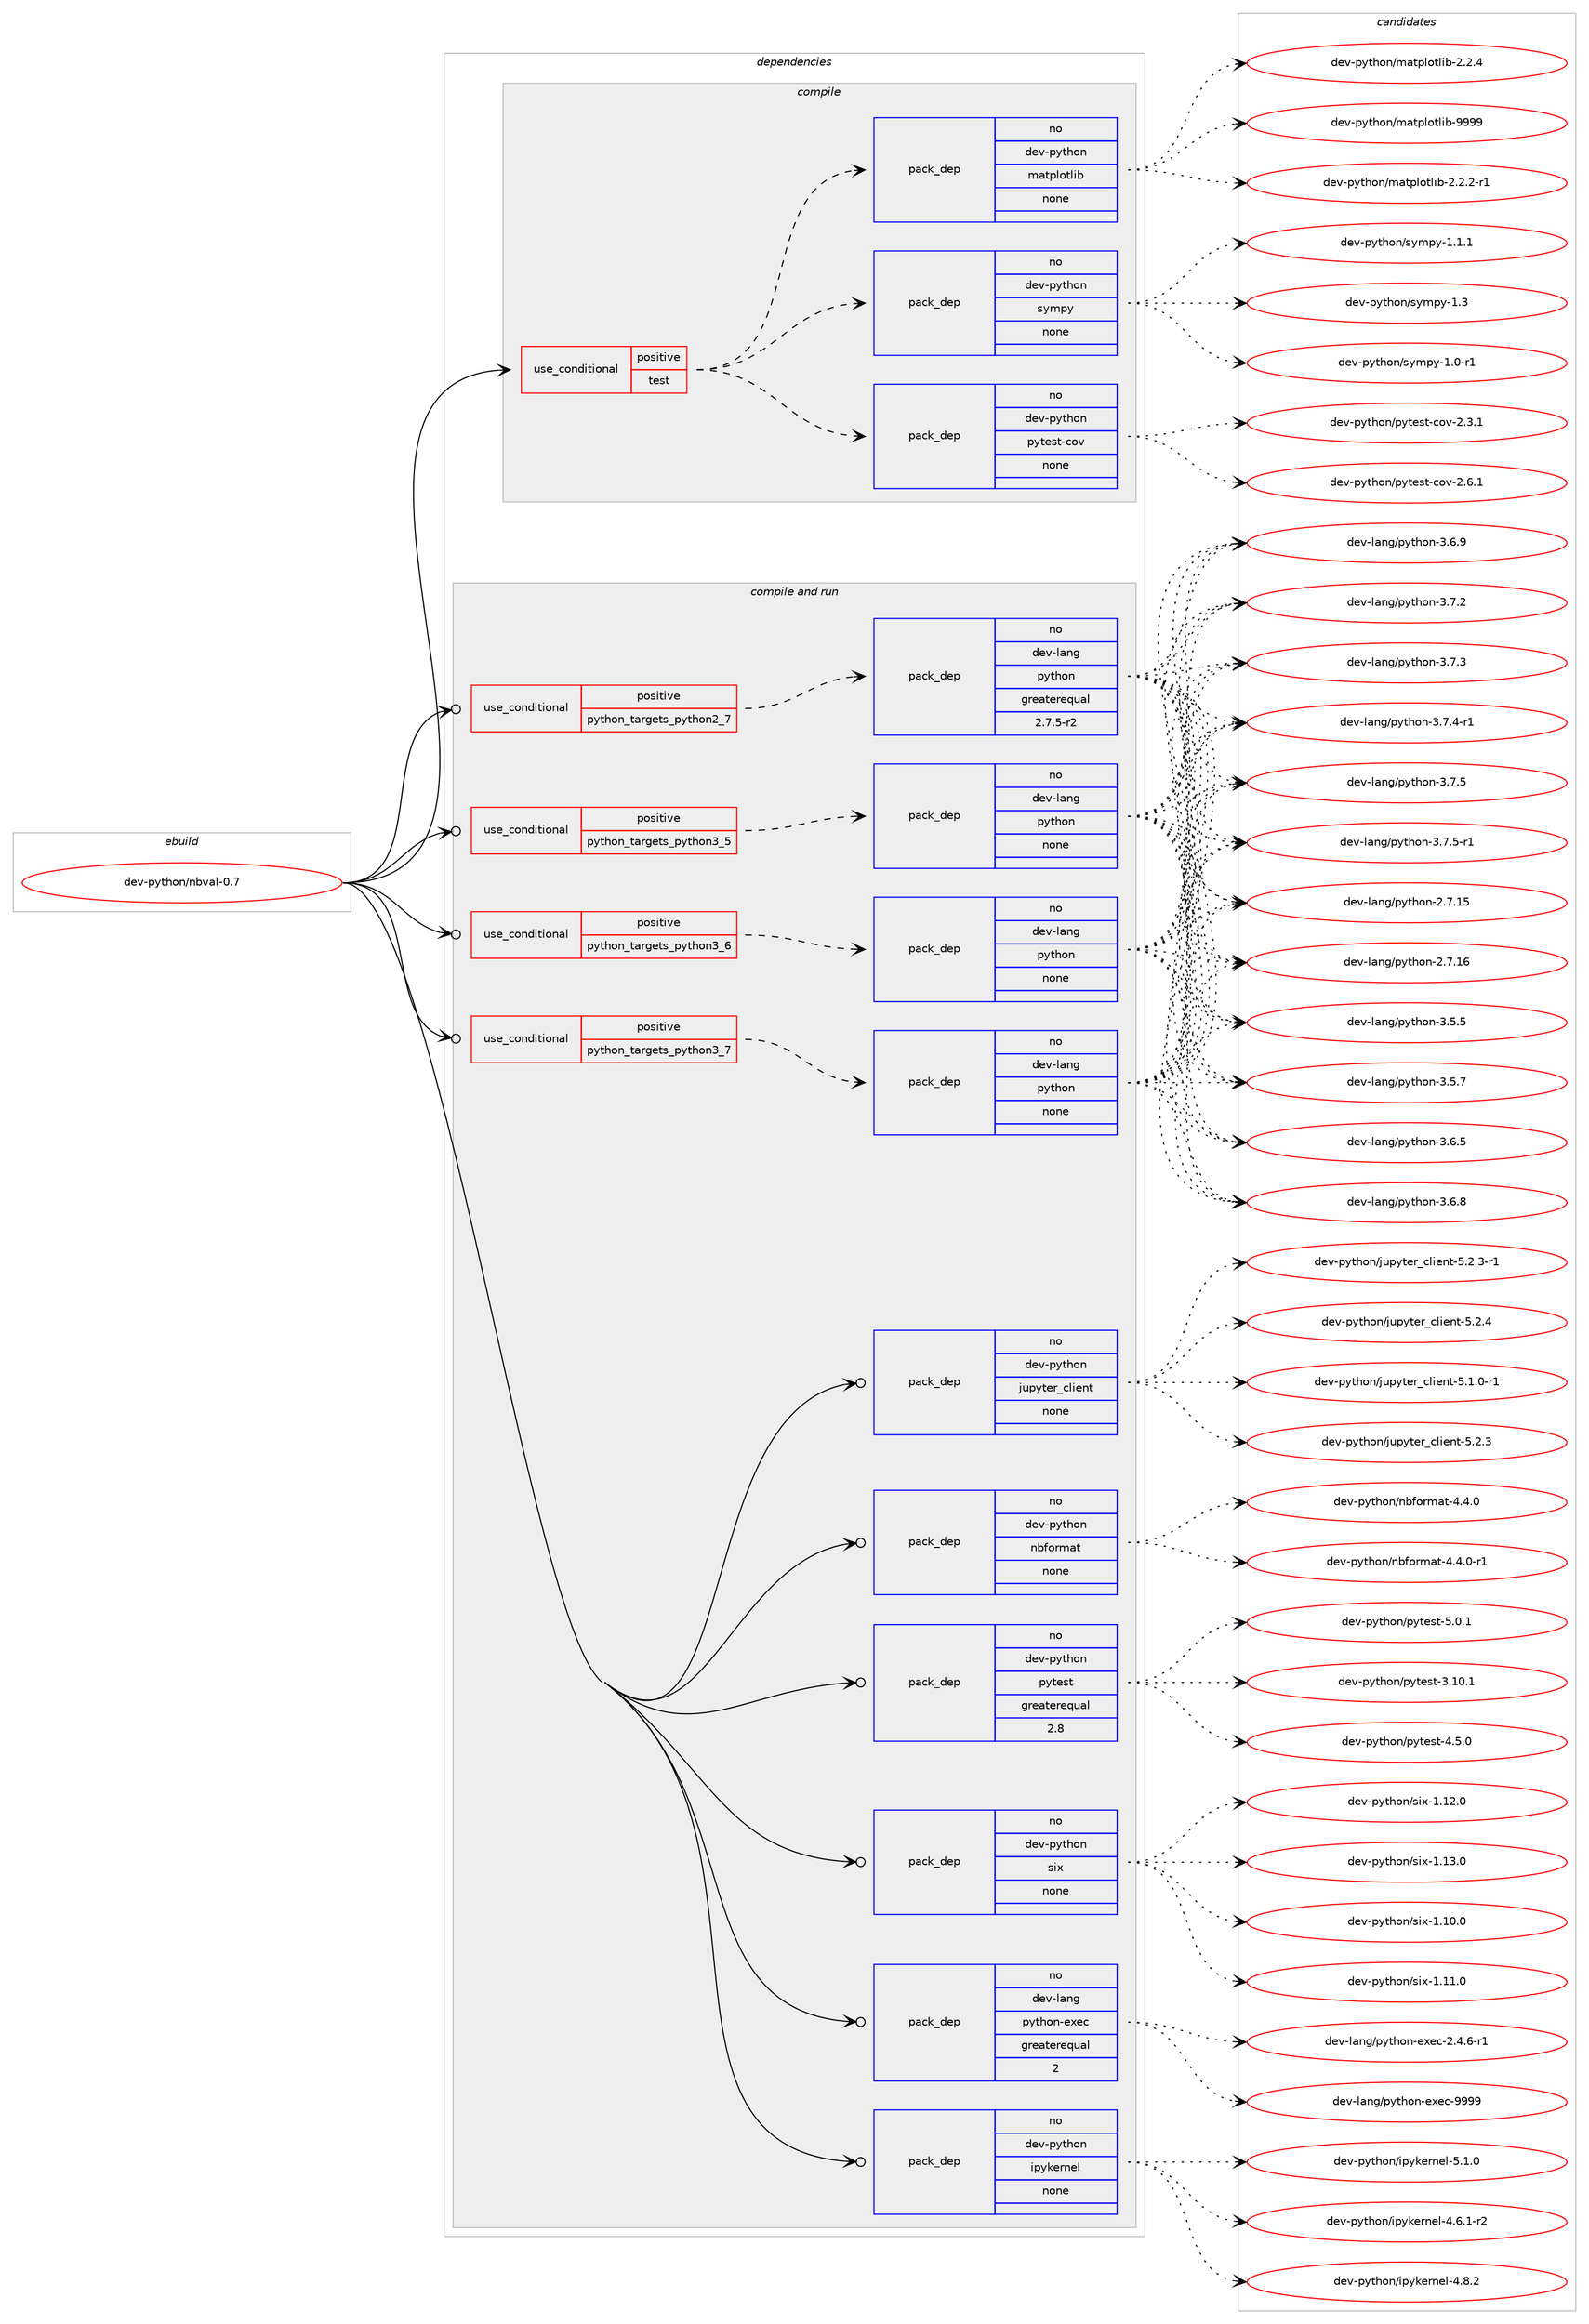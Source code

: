 digraph prolog {

# *************
# Graph options
# *************

newrank=true;
concentrate=true;
compound=true;
graph [rankdir=LR,fontname=Helvetica,fontsize=10,ranksep=1.5];#, ranksep=2.5, nodesep=0.2];
edge  [arrowhead=vee];
node  [fontname=Helvetica,fontsize=10];

# **********
# The ebuild
# **********

subgraph cluster_leftcol {
color=gray;
rank=same;
label=<<i>ebuild</i>>;
id [label="dev-python/nbval-0.7", color=red, width=4, href="../dev-python/nbval-0.7.svg"];
}

# ****************
# The dependencies
# ****************

subgraph cluster_midcol {
color=gray;
label=<<i>dependencies</i>>;
subgraph cluster_compile {
fillcolor="#eeeeee";
style=filled;
label=<<i>compile</i>>;
subgraph cond142975 {
dependency616109 [label=<<TABLE BORDER="0" CELLBORDER="1" CELLSPACING="0" CELLPADDING="4"><TR><TD ROWSPAN="3" CELLPADDING="10">use_conditional</TD></TR><TR><TD>positive</TD></TR><TR><TD>test</TD></TR></TABLE>>, shape=none, color=red];
subgraph pack461329 {
dependency616110 [label=<<TABLE BORDER="0" CELLBORDER="1" CELLSPACING="0" CELLPADDING="4" WIDTH="220"><TR><TD ROWSPAN="6" CELLPADDING="30">pack_dep</TD></TR><TR><TD WIDTH="110">no</TD></TR><TR><TD>dev-python</TD></TR><TR><TD>sympy</TD></TR><TR><TD>none</TD></TR><TR><TD></TD></TR></TABLE>>, shape=none, color=blue];
}
dependency616109:e -> dependency616110:w [weight=20,style="dashed",arrowhead="vee"];
subgraph pack461330 {
dependency616111 [label=<<TABLE BORDER="0" CELLBORDER="1" CELLSPACING="0" CELLPADDING="4" WIDTH="220"><TR><TD ROWSPAN="6" CELLPADDING="30">pack_dep</TD></TR><TR><TD WIDTH="110">no</TD></TR><TR><TD>dev-python</TD></TR><TR><TD>matplotlib</TD></TR><TR><TD>none</TD></TR><TR><TD></TD></TR></TABLE>>, shape=none, color=blue];
}
dependency616109:e -> dependency616111:w [weight=20,style="dashed",arrowhead="vee"];
subgraph pack461331 {
dependency616112 [label=<<TABLE BORDER="0" CELLBORDER="1" CELLSPACING="0" CELLPADDING="4" WIDTH="220"><TR><TD ROWSPAN="6" CELLPADDING="30">pack_dep</TD></TR><TR><TD WIDTH="110">no</TD></TR><TR><TD>dev-python</TD></TR><TR><TD>pytest-cov</TD></TR><TR><TD>none</TD></TR><TR><TD></TD></TR></TABLE>>, shape=none, color=blue];
}
dependency616109:e -> dependency616112:w [weight=20,style="dashed",arrowhead="vee"];
}
id:e -> dependency616109:w [weight=20,style="solid",arrowhead="vee"];
}
subgraph cluster_compileandrun {
fillcolor="#eeeeee";
style=filled;
label=<<i>compile and run</i>>;
subgraph cond142976 {
dependency616113 [label=<<TABLE BORDER="0" CELLBORDER="1" CELLSPACING="0" CELLPADDING="4"><TR><TD ROWSPAN="3" CELLPADDING="10">use_conditional</TD></TR><TR><TD>positive</TD></TR><TR><TD>python_targets_python2_7</TD></TR></TABLE>>, shape=none, color=red];
subgraph pack461332 {
dependency616114 [label=<<TABLE BORDER="0" CELLBORDER="1" CELLSPACING="0" CELLPADDING="4" WIDTH="220"><TR><TD ROWSPAN="6" CELLPADDING="30">pack_dep</TD></TR><TR><TD WIDTH="110">no</TD></TR><TR><TD>dev-lang</TD></TR><TR><TD>python</TD></TR><TR><TD>greaterequal</TD></TR><TR><TD>2.7.5-r2</TD></TR></TABLE>>, shape=none, color=blue];
}
dependency616113:e -> dependency616114:w [weight=20,style="dashed",arrowhead="vee"];
}
id:e -> dependency616113:w [weight=20,style="solid",arrowhead="odotvee"];
subgraph cond142977 {
dependency616115 [label=<<TABLE BORDER="0" CELLBORDER="1" CELLSPACING="0" CELLPADDING="4"><TR><TD ROWSPAN="3" CELLPADDING="10">use_conditional</TD></TR><TR><TD>positive</TD></TR><TR><TD>python_targets_python3_5</TD></TR></TABLE>>, shape=none, color=red];
subgraph pack461333 {
dependency616116 [label=<<TABLE BORDER="0" CELLBORDER="1" CELLSPACING="0" CELLPADDING="4" WIDTH="220"><TR><TD ROWSPAN="6" CELLPADDING="30">pack_dep</TD></TR><TR><TD WIDTH="110">no</TD></TR><TR><TD>dev-lang</TD></TR><TR><TD>python</TD></TR><TR><TD>none</TD></TR><TR><TD></TD></TR></TABLE>>, shape=none, color=blue];
}
dependency616115:e -> dependency616116:w [weight=20,style="dashed",arrowhead="vee"];
}
id:e -> dependency616115:w [weight=20,style="solid",arrowhead="odotvee"];
subgraph cond142978 {
dependency616117 [label=<<TABLE BORDER="0" CELLBORDER="1" CELLSPACING="0" CELLPADDING="4"><TR><TD ROWSPAN="3" CELLPADDING="10">use_conditional</TD></TR><TR><TD>positive</TD></TR><TR><TD>python_targets_python3_6</TD></TR></TABLE>>, shape=none, color=red];
subgraph pack461334 {
dependency616118 [label=<<TABLE BORDER="0" CELLBORDER="1" CELLSPACING="0" CELLPADDING="4" WIDTH="220"><TR><TD ROWSPAN="6" CELLPADDING="30">pack_dep</TD></TR><TR><TD WIDTH="110">no</TD></TR><TR><TD>dev-lang</TD></TR><TR><TD>python</TD></TR><TR><TD>none</TD></TR><TR><TD></TD></TR></TABLE>>, shape=none, color=blue];
}
dependency616117:e -> dependency616118:w [weight=20,style="dashed",arrowhead="vee"];
}
id:e -> dependency616117:w [weight=20,style="solid",arrowhead="odotvee"];
subgraph cond142979 {
dependency616119 [label=<<TABLE BORDER="0" CELLBORDER="1" CELLSPACING="0" CELLPADDING="4"><TR><TD ROWSPAN="3" CELLPADDING="10">use_conditional</TD></TR><TR><TD>positive</TD></TR><TR><TD>python_targets_python3_7</TD></TR></TABLE>>, shape=none, color=red];
subgraph pack461335 {
dependency616120 [label=<<TABLE BORDER="0" CELLBORDER="1" CELLSPACING="0" CELLPADDING="4" WIDTH="220"><TR><TD ROWSPAN="6" CELLPADDING="30">pack_dep</TD></TR><TR><TD WIDTH="110">no</TD></TR><TR><TD>dev-lang</TD></TR><TR><TD>python</TD></TR><TR><TD>none</TD></TR><TR><TD></TD></TR></TABLE>>, shape=none, color=blue];
}
dependency616119:e -> dependency616120:w [weight=20,style="dashed",arrowhead="vee"];
}
id:e -> dependency616119:w [weight=20,style="solid",arrowhead="odotvee"];
subgraph pack461336 {
dependency616121 [label=<<TABLE BORDER="0" CELLBORDER="1" CELLSPACING="0" CELLPADDING="4" WIDTH="220"><TR><TD ROWSPAN="6" CELLPADDING="30">pack_dep</TD></TR><TR><TD WIDTH="110">no</TD></TR><TR><TD>dev-lang</TD></TR><TR><TD>python-exec</TD></TR><TR><TD>greaterequal</TD></TR><TR><TD>2</TD></TR></TABLE>>, shape=none, color=blue];
}
id:e -> dependency616121:w [weight=20,style="solid",arrowhead="odotvee"];
subgraph pack461337 {
dependency616122 [label=<<TABLE BORDER="0" CELLBORDER="1" CELLSPACING="0" CELLPADDING="4" WIDTH="220"><TR><TD ROWSPAN="6" CELLPADDING="30">pack_dep</TD></TR><TR><TD WIDTH="110">no</TD></TR><TR><TD>dev-python</TD></TR><TR><TD>ipykernel</TD></TR><TR><TD>none</TD></TR><TR><TD></TD></TR></TABLE>>, shape=none, color=blue];
}
id:e -> dependency616122:w [weight=20,style="solid",arrowhead="odotvee"];
subgraph pack461338 {
dependency616123 [label=<<TABLE BORDER="0" CELLBORDER="1" CELLSPACING="0" CELLPADDING="4" WIDTH="220"><TR><TD ROWSPAN="6" CELLPADDING="30">pack_dep</TD></TR><TR><TD WIDTH="110">no</TD></TR><TR><TD>dev-python</TD></TR><TR><TD>jupyter_client</TD></TR><TR><TD>none</TD></TR><TR><TD></TD></TR></TABLE>>, shape=none, color=blue];
}
id:e -> dependency616123:w [weight=20,style="solid",arrowhead="odotvee"];
subgraph pack461339 {
dependency616124 [label=<<TABLE BORDER="0" CELLBORDER="1" CELLSPACING="0" CELLPADDING="4" WIDTH="220"><TR><TD ROWSPAN="6" CELLPADDING="30">pack_dep</TD></TR><TR><TD WIDTH="110">no</TD></TR><TR><TD>dev-python</TD></TR><TR><TD>nbformat</TD></TR><TR><TD>none</TD></TR><TR><TD></TD></TR></TABLE>>, shape=none, color=blue];
}
id:e -> dependency616124:w [weight=20,style="solid",arrowhead="odotvee"];
subgraph pack461340 {
dependency616125 [label=<<TABLE BORDER="0" CELLBORDER="1" CELLSPACING="0" CELLPADDING="4" WIDTH="220"><TR><TD ROWSPAN="6" CELLPADDING="30">pack_dep</TD></TR><TR><TD WIDTH="110">no</TD></TR><TR><TD>dev-python</TD></TR><TR><TD>pytest</TD></TR><TR><TD>greaterequal</TD></TR><TR><TD>2.8</TD></TR></TABLE>>, shape=none, color=blue];
}
id:e -> dependency616125:w [weight=20,style="solid",arrowhead="odotvee"];
subgraph pack461341 {
dependency616126 [label=<<TABLE BORDER="0" CELLBORDER="1" CELLSPACING="0" CELLPADDING="4" WIDTH="220"><TR><TD ROWSPAN="6" CELLPADDING="30">pack_dep</TD></TR><TR><TD WIDTH="110">no</TD></TR><TR><TD>dev-python</TD></TR><TR><TD>six</TD></TR><TR><TD>none</TD></TR><TR><TD></TD></TR></TABLE>>, shape=none, color=blue];
}
id:e -> dependency616126:w [weight=20,style="solid",arrowhead="odotvee"];
}
subgraph cluster_run {
fillcolor="#eeeeee";
style=filled;
label=<<i>run</i>>;
}
}

# **************
# The candidates
# **************

subgraph cluster_choices {
rank=same;
color=gray;
label=<<i>candidates</i>>;

subgraph choice461329 {
color=black;
nodesep=1;
choice1001011184511212111610411111047115121109112121454946484511449 [label="dev-python/sympy-1.0-r1", color=red, width=4,href="../dev-python/sympy-1.0-r1.svg"];
choice1001011184511212111610411111047115121109112121454946494649 [label="dev-python/sympy-1.1.1", color=red, width=4,href="../dev-python/sympy-1.1.1.svg"];
choice100101118451121211161041111104711512110911212145494651 [label="dev-python/sympy-1.3", color=red, width=4,href="../dev-python/sympy-1.3.svg"];
dependency616110:e -> choice1001011184511212111610411111047115121109112121454946484511449:w [style=dotted,weight="100"];
dependency616110:e -> choice1001011184511212111610411111047115121109112121454946494649:w [style=dotted,weight="100"];
dependency616110:e -> choice100101118451121211161041111104711512110911212145494651:w [style=dotted,weight="100"];
}
subgraph choice461330 {
color=black;
nodesep=1;
choice100101118451121211161041111104710997116112108111116108105984550465046504511449 [label="dev-python/matplotlib-2.2.2-r1", color=red, width=4,href="../dev-python/matplotlib-2.2.2-r1.svg"];
choice10010111845112121116104111110471099711611210811111610810598455046504652 [label="dev-python/matplotlib-2.2.4", color=red, width=4,href="../dev-python/matplotlib-2.2.4.svg"];
choice100101118451121211161041111104710997116112108111116108105984557575757 [label="dev-python/matplotlib-9999", color=red, width=4,href="../dev-python/matplotlib-9999.svg"];
dependency616111:e -> choice100101118451121211161041111104710997116112108111116108105984550465046504511449:w [style=dotted,weight="100"];
dependency616111:e -> choice10010111845112121116104111110471099711611210811111610810598455046504652:w [style=dotted,weight="100"];
dependency616111:e -> choice100101118451121211161041111104710997116112108111116108105984557575757:w [style=dotted,weight="100"];
}
subgraph choice461331 {
color=black;
nodesep=1;
choice10010111845112121116104111110471121211161011151164599111118455046514649 [label="dev-python/pytest-cov-2.3.1", color=red, width=4,href="../dev-python/pytest-cov-2.3.1.svg"];
choice10010111845112121116104111110471121211161011151164599111118455046544649 [label="dev-python/pytest-cov-2.6.1", color=red, width=4,href="../dev-python/pytest-cov-2.6.1.svg"];
dependency616112:e -> choice10010111845112121116104111110471121211161011151164599111118455046514649:w [style=dotted,weight="100"];
dependency616112:e -> choice10010111845112121116104111110471121211161011151164599111118455046544649:w [style=dotted,weight="100"];
}
subgraph choice461332 {
color=black;
nodesep=1;
choice10010111845108971101034711212111610411111045504655464953 [label="dev-lang/python-2.7.15", color=red, width=4,href="../dev-lang/python-2.7.15.svg"];
choice10010111845108971101034711212111610411111045504655464954 [label="dev-lang/python-2.7.16", color=red, width=4,href="../dev-lang/python-2.7.16.svg"];
choice100101118451089711010347112121116104111110455146534653 [label="dev-lang/python-3.5.5", color=red, width=4,href="../dev-lang/python-3.5.5.svg"];
choice100101118451089711010347112121116104111110455146534655 [label="dev-lang/python-3.5.7", color=red, width=4,href="../dev-lang/python-3.5.7.svg"];
choice100101118451089711010347112121116104111110455146544653 [label="dev-lang/python-3.6.5", color=red, width=4,href="../dev-lang/python-3.6.5.svg"];
choice100101118451089711010347112121116104111110455146544656 [label="dev-lang/python-3.6.8", color=red, width=4,href="../dev-lang/python-3.6.8.svg"];
choice100101118451089711010347112121116104111110455146544657 [label="dev-lang/python-3.6.9", color=red, width=4,href="../dev-lang/python-3.6.9.svg"];
choice100101118451089711010347112121116104111110455146554650 [label="dev-lang/python-3.7.2", color=red, width=4,href="../dev-lang/python-3.7.2.svg"];
choice100101118451089711010347112121116104111110455146554651 [label="dev-lang/python-3.7.3", color=red, width=4,href="../dev-lang/python-3.7.3.svg"];
choice1001011184510897110103471121211161041111104551465546524511449 [label="dev-lang/python-3.7.4-r1", color=red, width=4,href="../dev-lang/python-3.7.4-r1.svg"];
choice100101118451089711010347112121116104111110455146554653 [label="dev-lang/python-3.7.5", color=red, width=4,href="../dev-lang/python-3.7.5.svg"];
choice1001011184510897110103471121211161041111104551465546534511449 [label="dev-lang/python-3.7.5-r1", color=red, width=4,href="../dev-lang/python-3.7.5-r1.svg"];
dependency616114:e -> choice10010111845108971101034711212111610411111045504655464953:w [style=dotted,weight="100"];
dependency616114:e -> choice10010111845108971101034711212111610411111045504655464954:w [style=dotted,weight="100"];
dependency616114:e -> choice100101118451089711010347112121116104111110455146534653:w [style=dotted,weight="100"];
dependency616114:e -> choice100101118451089711010347112121116104111110455146534655:w [style=dotted,weight="100"];
dependency616114:e -> choice100101118451089711010347112121116104111110455146544653:w [style=dotted,weight="100"];
dependency616114:e -> choice100101118451089711010347112121116104111110455146544656:w [style=dotted,weight="100"];
dependency616114:e -> choice100101118451089711010347112121116104111110455146544657:w [style=dotted,weight="100"];
dependency616114:e -> choice100101118451089711010347112121116104111110455146554650:w [style=dotted,weight="100"];
dependency616114:e -> choice100101118451089711010347112121116104111110455146554651:w [style=dotted,weight="100"];
dependency616114:e -> choice1001011184510897110103471121211161041111104551465546524511449:w [style=dotted,weight="100"];
dependency616114:e -> choice100101118451089711010347112121116104111110455146554653:w [style=dotted,weight="100"];
dependency616114:e -> choice1001011184510897110103471121211161041111104551465546534511449:w [style=dotted,weight="100"];
}
subgraph choice461333 {
color=black;
nodesep=1;
choice10010111845108971101034711212111610411111045504655464953 [label="dev-lang/python-2.7.15", color=red, width=4,href="../dev-lang/python-2.7.15.svg"];
choice10010111845108971101034711212111610411111045504655464954 [label="dev-lang/python-2.7.16", color=red, width=4,href="../dev-lang/python-2.7.16.svg"];
choice100101118451089711010347112121116104111110455146534653 [label="dev-lang/python-3.5.5", color=red, width=4,href="../dev-lang/python-3.5.5.svg"];
choice100101118451089711010347112121116104111110455146534655 [label="dev-lang/python-3.5.7", color=red, width=4,href="../dev-lang/python-3.5.7.svg"];
choice100101118451089711010347112121116104111110455146544653 [label="dev-lang/python-3.6.5", color=red, width=4,href="../dev-lang/python-3.6.5.svg"];
choice100101118451089711010347112121116104111110455146544656 [label="dev-lang/python-3.6.8", color=red, width=4,href="../dev-lang/python-3.6.8.svg"];
choice100101118451089711010347112121116104111110455146544657 [label="dev-lang/python-3.6.9", color=red, width=4,href="../dev-lang/python-3.6.9.svg"];
choice100101118451089711010347112121116104111110455146554650 [label="dev-lang/python-3.7.2", color=red, width=4,href="../dev-lang/python-3.7.2.svg"];
choice100101118451089711010347112121116104111110455146554651 [label="dev-lang/python-3.7.3", color=red, width=4,href="../dev-lang/python-3.7.3.svg"];
choice1001011184510897110103471121211161041111104551465546524511449 [label="dev-lang/python-3.7.4-r1", color=red, width=4,href="../dev-lang/python-3.7.4-r1.svg"];
choice100101118451089711010347112121116104111110455146554653 [label="dev-lang/python-3.7.5", color=red, width=4,href="../dev-lang/python-3.7.5.svg"];
choice1001011184510897110103471121211161041111104551465546534511449 [label="dev-lang/python-3.7.5-r1", color=red, width=4,href="../dev-lang/python-3.7.5-r1.svg"];
dependency616116:e -> choice10010111845108971101034711212111610411111045504655464953:w [style=dotted,weight="100"];
dependency616116:e -> choice10010111845108971101034711212111610411111045504655464954:w [style=dotted,weight="100"];
dependency616116:e -> choice100101118451089711010347112121116104111110455146534653:w [style=dotted,weight="100"];
dependency616116:e -> choice100101118451089711010347112121116104111110455146534655:w [style=dotted,weight="100"];
dependency616116:e -> choice100101118451089711010347112121116104111110455146544653:w [style=dotted,weight="100"];
dependency616116:e -> choice100101118451089711010347112121116104111110455146544656:w [style=dotted,weight="100"];
dependency616116:e -> choice100101118451089711010347112121116104111110455146544657:w [style=dotted,weight="100"];
dependency616116:e -> choice100101118451089711010347112121116104111110455146554650:w [style=dotted,weight="100"];
dependency616116:e -> choice100101118451089711010347112121116104111110455146554651:w [style=dotted,weight="100"];
dependency616116:e -> choice1001011184510897110103471121211161041111104551465546524511449:w [style=dotted,weight="100"];
dependency616116:e -> choice100101118451089711010347112121116104111110455146554653:w [style=dotted,weight="100"];
dependency616116:e -> choice1001011184510897110103471121211161041111104551465546534511449:w [style=dotted,weight="100"];
}
subgraph choice461334 {
color=black;
nodesep=1;
choice10010111845108971101034711212111610411111045504655464953 [label="dev-lang/python-2.7.15", color=red, width=4,href="../dev-lang/python-2.7.15.svg"];
choice10010111845108971101034711212111610411111045504655464954 [label="dev-lang/python-2.7.16", color=red, width=4,href="../dev-lang/python-2.7.16.svg"];
choice100101118451089711010347112121116104111110455146534653 [label="dev-lang/python-3.5.5", color=red, width=4,href="../dev-lang/python-3.5.5.svg"];
choice100101118451089711010347112121116104111110455146534655 [label="dev-lang/python-3.5.7", color=red, width=4,href="../dev-lang/python-3.5.7.svg"];
choice100101118451089711010347112121116104111110455146544653 [label="dev-lang/python-3.6.5", color=red, width=4,href="../dev-lang/python-3.6.5.svg"];
choice100101118451089711010347112121116104111110455146544656 [label="dev-lang/python-3.6.8", color=red, width=4,href="../dev-lang/python-3.6.8.svg"];
choice100101118451089711010347112121116104111110455146544657 [label="dev-lang/python-3.6.9", color=red, width=4,href="../dev-lang/python-3.6.9.svg"];
choice100101118451089711010347112121116104111110455146554650 [label="dev-lang/python-3.7.2", color=red, width=4,href="../dev-lang/python-3.7.2.svg"];
choice100101118451089711010347112121116104111110455146554651 [label="dev-lang/python-3.7.3", color=red, width=4,href="../dev-lang/python-3.7.3.svg"];
choice1001011184510897110103471121211161041111104551465546524511449 [label="dev-lang/python-3.7.4-r1", color=red, width=4,href="../dev-lang/python-3.7.4-r1.svg"];
choice100101118451089711010347112121116104111110455146554653 [label="dev-lang/python-3.7.5", color=red, width=4,href="../dev-lang/python-3.7.5.svg"];
choice1001011184510897110103471121211161041111104551465546534511449 [label="dev-lang/python-3.7.5-r1", color=red, width=4,href="../dev-lang/python-3.7.5-r1.svg"];
dependency616118:e -> choice10010111845108971101034711212111610411111045504655464953:w [style=dotted,weight="100"];
dependency616118:e -> choice10010111845108971101034711212111610411111045504655464954:w [style=dotted,weight="100"];
dependency616118:e -> choice100101118451089711010347112121116104111110455146534653:w [style=dotted,weight="100"];
dependency616118:e -> choice100101118451089711010347112121116104111110455146534655:w [style=dotted,weight="100"];
dependency616118:e -> choice100101118451089711010347112121116104111110455146544653:w [style=dotted,weight="100"];
dependency616118:e -> choice100101118451089711010347112121116104111110455146544656:w [style=dotted,weight="100"];
dependency616118:e -> choice100101118451089711010347112121116104111110455146544657:w [style=dotted,weight="100"];
dependency616118:e -> choice100101118451089711010347112121116104111110455146554650:w [style=dotted,weight="100"];
dependency616118:e -> choice100101118451089711010347112121116104111110455146554651:w [style=dotted,weight="100"];
dependency616118:e -> choice1001011184510897110103471121211161041111104551465546524511449:w [style=dotted,weight="100"];
dependency616118:e -> choice100101118451089711010347112121116104111110455146554653:w [style=dotted,weight="100"];
dependency616118:e -> choice1001011184510897110103471121211161041111104551465546534511449:w [style=dotted,weight="100"];
}
subgraph choice461335 {
color=black;
nodesep=1;
choice10010111845108971101034711212111610411111045504655464953 [label="dev-lang/python-2.7.15", color=red, width=4,href="../dev-lang/python-2.7.15.svg"];
choice10010111845108971101034711212111610411111045504655464954 [label="dev-lang/python-2.7.16", color=red, width=4,href="../dev-lang/python-2.7.16.svg"];
choice100101118451089711010347112121116104111110455146534653 [label="dev-lang/python-3.5.5", color=red, width=4,href="../dev-lang/python-3.5.5.svg"];
choice100101118451089711010347112121116104111110455146534655 [label="dev-lang/python-3.5.7", color=red, width=4,href="../dev-lang/python-3.5.7.svg"];
choice100101118451089711010347112121116104111110455146544653 [label="dev-lang/python-3.6.5", color=red, width=4,href="../dev-lang/python-3.6.5.svg"];
choice100101118451089711010347112121116104111110455146544656 [label="dev-lang/python-3.6.8", color=red, width=4,href="../dev-lang/python-3.6.8.svg"];
choice100101118451089711010347112121116104111110455146544657 [label="dev-lang/python-3.6.9", color=red, width=4,href="../dev-lang/python-3.6.9.svg"];
choice100101118451089711010347112121116104111110455146554650 [label="dev-lang/python-3.7.2", color=red, width=4,href="../dev-lang/python-3.7.2.svg"];
choice100101118451089711010347112121116104111110455146554651 [label="dev-lang/python-3.7.3", color=red, width=4,href="../dev-lang/python-3.7.3.svg"];
choice1001011184510897110103471121211161041111104551465546524511449 [label="dev-lang/python-3.7.4-r1", color=red, width=4,href="../dev-lang/python-3.7.4-r1.svg"];
choice100101118451089711010347112121116104111110455146554653 [label="dev-lang/python-3.7.5", color=red, width=4,href="../dev-lang/python-3.7.5.svg"];
choice1001011184510897110103471121211161041111104551465546534511449 [label="dev-lang/python-3.7.5-r1", color=red, width=4,href="../dev-lang/python-3.7.5-r1.svg"];
dependency616120:e -> choice10010111845108971101034711212111610411111045504655464953:w [style=dotted,weight="100"];
dependency616120:e -> choice10010111845108971101034711212111610411111045504655464954:w [style=dotted,weight="100"];
dependency616120:e -> choice100101118451089711010347112121116104111110455146534653:w [style=dotted,weight="100"];
dependency616120:e -> choice100101118451089711010347112121116104111110455146534655:w [style=dotted,weight="100"];
dependency616120:e -> choice100101118451089711010347112121116104111110455146544653:w [style=dotted,weight="100"];
dependency616120:e -> choice100101118451089711010347112121116104111110455146544656:w [style=dotted,weight="100"];
dependency616120:e -> choice100101118451089711010347112121116104111110455146544657:w [style=dotted,weight="100"];
dependency616120:e -> choice100101118451089711010347112121116104111110455146554650:w [style=dotted,weight="100"];
dependency616120:e -> choice100101118451089711010347112121116104111110455146554651:w [style=dotted,weight="100"];
dependency616120:e -> choice1001011184510897110103471121211161041111104551465546524511449:w [style=dotted,weight="100"];
dependency616120:e -> choice100101118451089711010347112121116104111110455146554653:w [style=dotted,weight="100"];
dependency616120:e -> choice1001011184510897110103471121211161041111104551465546534511449:w [style=dotted,weight="100"];
}
subgraph choice461336 {
color=black;
nodesep=1;
choice10010111845108971101034711212111610411111045101120101994550465246544511449 [label="dev-lang/python-exec-2.4.6-r1", color=red, width=4,href="../dev-lang/python-exec-2.4.6-r1.svg"];
choice10010111845108971101034711212111610411111045101120101994557575757 [label="dev-lang/python-exec-9999", color=red, width=4,href="../dev-lang/python-exec-9999.svg"];
dependency616121:e -> choice10010111845108971101034711212111610411111045101120101994550465246544511449:w [style=dotted,weight="100"];
dependency616121:e -> choice10010111845108971101034711212111610411111045101120101994557575757:w [style=dotted,weight="100"];
}
subgraph choice461337 {
color=black;
nodesep=1;
choice10010111845112121116104111110471051121211071011141101011084552465446494511450 [label="dev-python/ipykernel-4.6.1-r2", color=red, width=4,href="../dev-python/ipykernel-4.6.1-r2.svg"];
choice1001011184511212111610411111047105112121107101114110101108455246564650 [label="dev-python/ipykernel-4.8.2", color=red, width=4,href="../dev-python/ipykernel-4.8.2.svg"];
choice1001011184511212111610411111047105112121107101114110101108455346494648 [label="dev-python/ipykernel-5.1.0", color=red, width=4,href="../dev-python/ipykernel-5.1.0.svg"];
dependency616122:e -> choice10010111845112121116104111110471051121211071011141101011084552465446494511450:w [style=dotted,weight="100"];
dependency616122:e -> choice1001011184511212111610411111047105112121107101114110101108455246564650:w [style=dotted,weight="100"];
dependency616122:e -> choice1001011184511212111610411111047105112121107101114110101108455346494648:w [style=dotted,weight="100"];
}
subgraph choice461338 {
color=black;
nodesep=1;
choice100101118451121211161041111104710611711212111610111495991081051011101164553464946484511449 [label="dev-python/jupyter_client-5.1.0-r1", color=red, width=4,href="../dev-python/jupyter_client-5.1.0-r1.svg"];
choice10010111845112121116104111110471061171121211161011149599108105101110116455346504651 [label="dev-python/jupyter_client-5.2.3", color=red, width=4,href="../dev-python/jupyter_client-5.2.3.svg"];
choice100101118451121211161041111104710611711212111610111495991081051011101164553465046514511449 [label="dev-python/jupyter_client-5.2.3-r1", color=red, width=4,href="../dev-python/jupyter_client-5.2.3-r1.svg"];
choice10010111845112121116104111110471061171121211161011149599108105101110116455346504652 [label="dev-python/jupyter_client-5.2.4", color=red, width=4,href="../dev-python/jupyter_client-5.2.4.svg"];
dependency616123:e -> choice100101118451121211161041111104710611711212111610111495991081051011101164553464946484511449:w [style=dotted,weight="100"];
dependency616123:e -> choice10010111845112121116104111110471061171121211161011149599108105101110116455346504651:w [style=dotted,weight="100"];
dependency616123:e -> choice100101118451121211161041111104710611711212111610111495991081051011101164553465046514511449:w [style=dotted,weight="100"];
dependency616123:e -> choice10010111845112121116104111110471061171121211161011149599108105101110116455346504652:w [style=dotted,weight="100"];
}
subgraph choice461339 {
color=black;
nodesep=1;
choice10010111845112121116104111110471109810211111410997116455246524648 [label="dev-python/nbformat-4.4.0", color=red, width=4,href="../dev-python/nbformat-4.4.0.svg"];
choice100101118451121211161041111104711098102111114109971164552465246484511449 [label="dev-python/nbformat-4.4.0-r1", color=red, width=4,href="../dev-python/nbformat-4.4.0-r1.svg"];
dependency616124:e -> choice10010111845112121116104111110471109810211111410997116455246524648:w [style=dotted,weight="100"];
dependency616124:e -> choice100101118451121211161041111104711098102111114109971164552465246484511449:w [style=dotted,weight="100"];
}
subgraph choice461340 {
color=black;
nodesep=1;
choice100101118451121211161041111104711212111610111511645514649484649 [label="dev-python/pytest-3.10.1", color=red, width=4,href="../dev-python/pytest-3.10.1.svg"];
choice1001011184511212111610411111047112121116101115116455246534648 [label="dev-python/pytest-4.5.0", color=red, width=4,href="../dev-python/pytest-4.5.0.svg"];
choice1001011184511212111610411111047112121116101115116455346484649 [label="dev-python/pytest-5.0.1", color=red, width=4,href="../dev-python/pytest-5.0.1.svg"];
dependency616125:e -> choice100101118451121211161041111104711212111610111511645514649484649:w [style=dotted,weight="100"];
dependency616125:e -> choice1001011184511212111610411111047112121116101115116455246534648:w [style=dotted,weight="100"];
dependency616125:e -> choice1001011184511212111610411111047112121116101115116455346484649:w [style=dotted,weight="100"];
}
subgraph choice461341 {
color=black;
nodesep=1;
choice100101118451121211161041111104711510512045494649484648 [label="dev-python/six-1.10.0", color=red, width=4,href="../dev-python/six-1.10.0.svg"];
choice100101118451121211161041111104711510512045494649494648 [label="dev-python/six-1.11.0", color=red, width=4,href="../dev-python/six-1.11.0.svg"];
choice100101118451121211161041111104711510512045494649504648 [label="dev-python/six-1.12.0", color=red, width=4,href="../dev-python/six-1.12.0.svg"];
choice100101118451121211161041111104711510512045494649514648 [label="dev-python/six-1.13.0", color=red, width=4,href="../dev-python/six-1.13.0.svg"];
dependency616126:e -> choice100101118451121211161041111104711510512045494649484648:w [style=dotted,weight="100"];
dependency616126:e -> choice100101118451121211161041111104711510512045494649494648:w [style=dotted,weight="100"];
dependency616126:e -> choice100101118451121211161041111104711510512045494649504648:w [style=dotted,weight="100"];
dependency616126:e -> choice100101118451121211161041111104711510512045494649514648:w [style=dotted,weight="100"];
}
}

}
